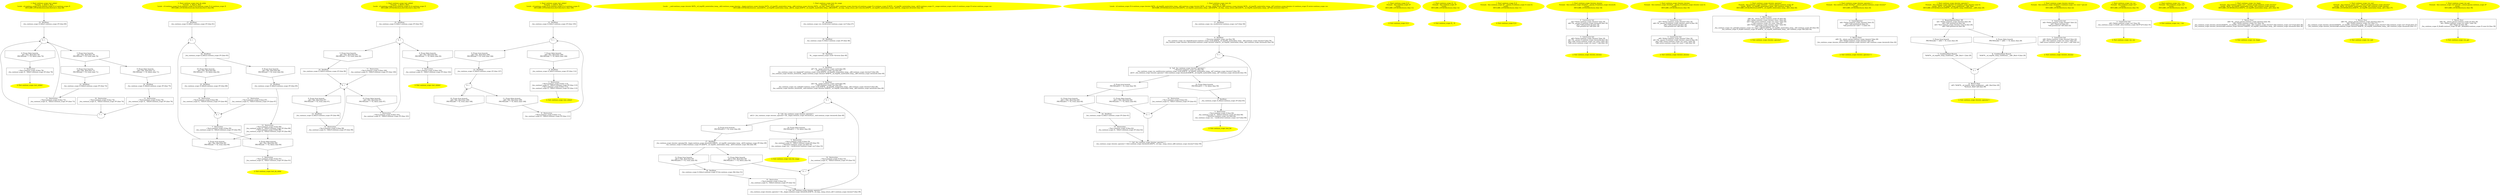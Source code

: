 /* @generated */
digraph iCFG {
"test_while1#continue_scope#_ZN14continue_scope11test_while1Ebb.2647248dd2590100c84021825adda28b_1" [label="1: Start continue_scope::test_while1\nFormals:  a:_Bool b:_Bool\nLocals:  x2:continue_scope::X x4:continue_scope::X x1:continue_scope::X \n   DECLARE_LOCALS(&return,&x2,&x4,&x1); [line 68]\n " color=yellow style=filled]
	

	 "test_while1#continue_scope#_ZN14continue_scope11test_while1Ebb.2647248dd2590100c84021825adda28b_1" -> "test_while1#continue_scope#_ZN14continue_scope11test_while1Ebb.2647248dd2590100c84021825adda28b_15" ;
"test_while1#continue_scope#_ZN14continue_scope11test_while1Ebb.2647248dd2590100c84021825adda28b_2" [label="2: Exit continue_scope::test_while1 \n  " color=yellow style=filled]
	

"test_while1#continue_scope#_ZN14continue_scope11test_while1Ebb.2647248dd2590100c84021825adda28b_3" [label="3:  Destruction \n   _=*&x1:continue_scope::X [line 78]\n  _fun_continue_scope::X_~X(&x1:continue_scope::X*) [line 78]\n " shape="box"]
	

	 "test_while1#continue_scope#_ZN14continue_scope11test_while1Ebb.2647248dd2590100c84021825adda28b_3" -> "test_while1#continue_scope#_ZN14continue_scope11test_while1Ebb.2647248dd2590100c84021825adda28b_2" ;
"test_while1#continue_scope#_ZN14continue_scope11test_while1Ebb.2647248dd2590100c84021825adda28b_4" [label="4: + \n  " ]
	

	 "test_while1#continue_scope#_ZN14continue_scope11test_while1Ebb.2647248dd2590100c84021825adda28b_4" -> "test_while1#continue_scope#_ZN14continue_scope11test_while1Ebb.2647248dd2590100c84021825adda28b_5" ;
	 "test_while1#continue_scope#_ZN14continue_scope11test_while1Ebb.2647248dd2590100c84021825adda28b_4" -> "test_while1#continue_scope#_ZN14continue_scope11test_while1Ebb.2647248dd2590100c84021825adda28b_6" ;
"test_while1#continue_scope#_ZN14continue_scope11test_while1Ebb.2647248dd2590100c84021825adda28b_5" [label="5: Prune (true branch) \n   n$1=*&a:_Bool [line 70]\n  PRUNE((n$1 != 0), true); [line 70]\n " shape="invhouse"]
	

	 "test_while1#continue_scope#_ZN14continue_scope11test_while1Ebb.2647248dd2590100c84021825adda28b_5" -> "test_while1#continue_scope#_ZN14continue_scope11test_while1Ebb.2647248dd2590100c84021825adda28b_8" ;
	 "test_while1#continue_scope#_ZN14continue_scope11test_while1Ebb.2647248dd2590100c84021825adda28b_5" -> "test_while1#continue_scope#_ZN14continue_scope11test_while1Ebb.2647248dd2590100c84021825adda28b_9" ;
"test_while1#continue_scope#_ZN14continue_scope11test_while1Ebb.2647248dd2590100c84021825adda28b_6" [label="6: Prune (false branch) \n   n$1=*&a:_Bool [line 70]\n  PRUNE((n$1 == 0), false); [line 70]\n " shape="invhouse"]
	

	 "test_while1#continue_scope#_ZN14continue_scope11test_while1Ebb.2647248dd2590100c84021825adda28b_6" -> "test_while1#continue_scope#_ZN14continue_scope11test_while1Ebb.2647248dd2590100c84021825adda28b_3" ;
"test_while1#continue_scope#_ZN14continue_scope11test_while1Ebb.2647248dd2590100c84021825adda28b_7" [label="7: + \n  " ]
	

	 "test_while1#continue_scope#_ZN14continue_scope11test_while1Ebb.2647248dd2590100c84021825adda28b_7" -> "test_while1#continue_scope#_ZN14continue_scope11test_while1Ebb.2647248dd2590100c84021825adda28b_4" ;
"test_while1#continue_scope#_ZN14continue_scope11test_while1Ebb.2647248dd2590100c84021825adda28b_8" [label="8: Prune (true branch) \n   n$2=*&b:_Bool [line 71]\n  PRUNE((n$2 != 0), true); [line 71]\n " shape="invhouse"]
	

	 "test_while1#continue_scope#_ZN14continue_scope11test_while1Ebb.2647248dd2590100c84021825adda28b_8" -> "test_while1#continue_scope#_ZN14continue_scope11test_while1Ebb.2647248dd2590100c84021825adda28b_12" ;
"test_while1#continue_scope#_ZN14continue_scope11test_while1Ebb.2647248dd2590100c84021825adda28b_9" [label="9: Prune (false branch) \n   n$2=*&b:_Bool [line 71]\n  PRUNE((n$2 == 0), false); [line 71]\n " shape="invhouse"]
	

	 "test_while1#continue_scope#_ZN14continue_scope11test_while1Ebb.2647248dd2590100c84021825adda28b_9" -> "test_while1#continue_scope#_ZN14continue_scope11test_while1Ebb.2647248dd2590100c84021825adda28b_14" ;
"test_while1#continue_scope#_ZN14continue_scope11test_while1Ebb.2647248dd2590100c84021825adda28b_10" [label="10:  Destruction \n   _=*&x2:continue_scope::X [line 74]\n  _fun_continue_scope::X_~X(&x2:continue_scope::X*) [line 74]\n " shape="box"]
	

	 "test_while1#continue_scope#_ZN14continue_scope11test_while1Ebb.2647248dd2590100c84021825adda28b_10" -> "test_while1#continue_scope#_ZN14continue_scope11test_while1Ebb.2647248dd2590100c84021825adda28b_7" ;
"test_while1#continue_scope#_ZN14continue_scope11test_while1Ebb.2647248dd2590100c84021825adda28b_11" [label="11:  Destruction \n   _=*&x2:continue_scope::X [line 73]\n  _fun_continue_scope::X_~X(&x2:continue_scope::X*) [line 73]\n " shape="box"]
	

	 "test_while1#continue_scope#_ZN14continue_scope11test_while1Ebb.2647248dd2590100c84021825adda28b_11" -> "test_while1#continue_scope#_ZN14continue_scope11test_while1Ebb.2647248dd2590100c84021825adda28b_4" ;
"test_while1#continue_scope#_ZN14continue_scope11test_while1Ebb.2647248dd2590100c84021825adda28b_12" [label="12:  DeclStmt \n   _fun_continue_scope::X_X(&x2:continue_scope::X*) [line 72]\n " shape="box"]
	

	 "test_while1#continue_scope#_ZN14continue_scope11test_while1Ebb.2647248dd2590100c84021825adda28b_12" -> "test_while1#continue_scope#_ZN14continue_scope11test_while1Ebb.2647248dd2590100c84021825adda28b_11" ;
"test_while1#continue_scope#_ZN14continue_scope11test_while1Ebb.2647248dd2590100c84021825adda28b_13" [label="13:  Destruction \n   _=*&x4:continue_scope::X [line 76]\n  _fun_continue_scope::X_~X(&x4:continue_scope::X*) [line 76]\n " shape="box"]
	

	 "test_while1#continue_scope#_ZN14continue_scope11test_while1Ebb.2647248dd2590100c84021825adda28b_13" -> "test_while1#continue_scope#_ZN14continue_scope11test_while1Ebb.2647248dd2590100c84021825adda28b_7" ;
"test_while1#continue_scope#_ZN14continue_scope11test_while1Ebb.2647248dd2590100c84021825adda28b_14" [label="14:  DeclStmt \n   _fun_continue_scope::X_X(&x4:continue_scope::X*) [line 75]\n " shape="box"]
	

	 "test_while1#continue_scope#_ZN14continue_scope11test_while1Ebb.2647248dd2590100c84021825adda28b_14" -> "test_while1#continue_scope#_ZN14continue_scope11test_while1Ebb.2647248dd2590100c84021825adda28b_13" ;
"test_while1#continue_scope#_ZN14continue_scope11test_while1Ebb.2647248dd2590100c84021825adda28b_15" [label="15:  DeclStmt \n   _fun_continue_scope::X_X(&x1:continue_scope::X*) [line 69]\n " shape="box"]
	

	 "test_while1#continue_scope#_ZN14continue_scope11test_while1Ebb.2647248dd2590100c84021825adda28b_15" -> "test_while1#continue_scope#_ZN14continue_scope11test_while1Ebb.2647248dd2590100c84021825adda28b_4" ;
"test_do_while#continue_scope#_ZN14continue_scope13test_do_whileEbb.35f8514137abd3d6c6866635aecc2664_1" [label="1: Start continue_scope::test_do_while\nFormals:  a:_Bool b:_Bool\nLocals:  x3:continue_scope::X x4:continue_scope::X x2:continue_scope::X x1:continue_scope::X \n   DECLARE_LOCALS(&return,&x3,&x4,&x2,&x1); [line 80]\n " color=yellow style=filled]
	

	 "test_do_while#continue_scope#_ZN14continue_scope13test_do_whileEbb.35f8514137abd3d6c6866635aecc2664_1" -> "test_do_while#continue_scope#_ZN14continue_scope13test_do_whileEbb.35f8514137abd3d6c6866635aecc2664_17" ;
"test_do_while#continue_scope#_ZN14continue_scope13test_do_whileEbb.35f8514137abd3d6c6866635aecc2664_2" [label="2: Exit continue_scope::test_do_while \n  " color=yellow style=filled]
	

"test_do_while#continue_scope#_ZN14continue_scope13test_do_whileEbb.35f8514137abd3d6c6866635aecc2664_3" [label="3:  Destruction \n   _=*&x1:continue_scope::X [line 91]\n  _fun_continue_scope::X_~X(&x1:continue_scope::X*) [line 91]\n " shape="box"]
	

	 "test_do_while#continue_scope#_ZN14continue_scope13test_do_whileEbb.35f8514137abd3d6c6866635aecc2664_3" -> "test_do_while#continue_scope#_ZN14continue_scope13test_do_whileEbb.35f8514137abd3d6c6866635aecc2664_2" ;
"test_do_while#continue_scope#_ZN14continue_scope13test_do_whileEbb.35f8514137abd3d6c6866635aecc2664_4" [label="4: + \n  " ]
	

	 "test_do_while#continue_scope#_ZN14continue_scope13test_do_whileEbb.35f8514137abd3d6c6866635aecc2664_4" -> "test_do_while#continue_scope#_ZN14continue_scope13test_do_whileEbb.35f8514137abd3d6c6866635aecc2664_16" ;
"test_do_while#continue_scope#_ZN14continue_scope13test_do_whileEbb.35f8514137abd3d6c6866635aecc2664_5" [label="5: Prune (true branch) \n   n$1=*&a:_Bool [line 90]\n  PRUNE((n$1 != 0), true); [line 90]\n " shape="invhouse"]
	

	 "test_do_while#continue_scope#_ZN14continue_scope13test_do_whileEbb.35f8514137abd3d6c6866635aecc2664_5" -> "test_do_while#continue_scope#_ZN14continue_scope13test_do_whileEbb.35f8514137abd3d6c6866635aecc2664_4" ;
"test_do_while#continue_scope#_ZN14continue_scope13test_do_whileEbb.35f8514137abd3d6c6866635aecc2664_6" [label="6: Prune (false branch) \n   n$1=*&a:_Bool [line 90]\n  PRUNE((n$1 == 0), false); [line 90]\n " shape="invhouse"]
	

	 "test_do_while#continue_scope#_ZN14continue_scope13test_do_whileEbb.35f8514137abd3d6c6866635aecc2664_6" -> "test_do_while#continue_scope#_ZN14continue_scope13test_do_whileEbb.35f8514137abd3d6c6866635aecc2664_3" ;
"test_do_while#continue_scope#_ZN14continue_scope13test_do_whileEbb.35f8514137abd3d6c6866635aecc2664_7" [label="7:  Destruction \n   _=*&x2:continue_scope::X [line 90]\n  _fun_continue_scope::X_~X(&x2:continue_scope::X*) [line 90]\n " shape="box"]
	

	 "test_do_while#continue_scope#_ZN14continue_scope13test_do_whileEbb.35f8514137abd3d6c6866635aecc2664_7" -> "test_do_while#continue_scope#_ZN14continue_scope13test_do_whileEbb.35f8514137abd3d6c6866635aecc2664_5" ;
	 "test_do_while#continue_scope#_ZN14continue_scope13test_do_whileEbb.35f8514137abd3d6c6866635aecc2664_7" -> "test_do_while#continue_scope#_ZN14continue_scope13test_do_whileEbb.35f8514137abd3d6c6866635aecc2664_6" ;
"test_do_while#continue_scope#_ZN14continue_scope13test_do_whileEbb.35f8514137abd3d6c6866635aecc2664_8" [label="8: + \n  " ]
	

	 "test_do_while#continue_scope#_ZN14continue_scope13test_do_whileEbb.35f8514137abd3d6c6866635aecc2664_8" -> "test_do_while#continue_scope#_ZN14continue_scope13test_do_whileEbb.35f8514137abd3d6c6866635aecc2664_7" ;
"test_do_while#continue_scope#_ZN14continue_scope13test_do_whileEbb.35f8514137abd3d6c6866635aecc2664_9" [label="9: Prune (true branch) \n   n$3=*&b:_Bool [line 84]\n  PRUNE((n$3 != 0), true); [line 84]\n " shape="invhouse"]
	

	 "test_do_while#continue_scope#_ZN14continue_scope13test_do_whileEbb.35f8514137abd3d6c6866635aecc2664_9" -> "test_do_while#continue_scope#_ZN14continue_scope13test_do_whileEbb.35f8514137abd3d6c6866635aecc2664_13" ;
"test_do_while#continue_scope#_ZN14continue_scope13test_do_whileEbb.35f8514137abd3d6c6866635aecc2664_10" [label="10: Prune (false branch) \n   n$3=*&b:_Bool [line 84]\n  PRUNE((n$3 == 0), false); [line 84]\n " shape="invhouse"]
	

	 "test_do_while#continue_scope#_ZN14continue_scope13test_do_whileEbb.35f8514137abd3d6c6866635aecc2664_10" -> "test_do_while#continue_scope#_ZN14continue_scope13test_do_whileEbb.35f8514137abd3d6c6866635aecc2664_15" ;
"test_do_while#continue_scope#_ZN14continue_scope13test_do_whileEbb.35f8514137abd3d6c6866635aecc2664_11" [label="11:  Destruction \n   _=*&x3:continue_scope::X [line 87]\n  _fun_continue_scope::X_~X(&x3:continue_scope::X*) [line 87]\n " shape="box"]
	

	 "test_do_while#continue_scope#_ZN14continue_scope13test_do_whileEbb.35f8514137abd3d6c6866635aecc2664_11" -> "test_do_while#continue_scope#_ZN14continue_scope13test_do_whileEbb.35f8514137abd3d6c6866635aecc2664_8" ;
"test_do_while#continue_scope#_ZN14continue_scope13test_do_whileEbb.35f8514137abd3d6c6866635aecc2664_12" [label="12:  Destruction \n   _=*&x3:continue_scope::X [line 86]\n  _fun_continue_scope::X_~X(&x3:continue_scope::X*) [line 86]\n  _=*&x2:continue_scope::X [line 86]\n  _fun_continue_scope::X_~X(&x2:continue_scope::X*) [line 86]\n " shape="box"]
	

	 "test_do_while#continue_scope#_ZN14continue_scope13test_do_whileEbb.35f8514137abd3d6c6866635aecc2664_12" -> "test_do_while#continue_scope#_ZN14continue_scope13test_do_whileEbb.35f8514137abd3d6c6866635aecc2664_5" ;
	 "test_do_while#continue_scope#_ZN14continue_scope13test_do_whileEbb.35f8514137abd3d6c6866635aecc2664_12" -> "test_do_while#continue_scope#_ZN14continue_scope13test_do_whileEbb.35f8514137abd3d6c6866635aecc2664_6" ;
"test_do_while#continue_scope#_ZN14continue_scope13test_do_whileEbb.35f8514137abd3d6c6866635aecc2664_13" [label="13:  DeclStmt \n   _fun_continue_scope::X_X(&x3:continue_scope::X*) [line 85]\n " shape="box"]
	

	 "test_do_while#continue_scope#_ZN14continue_scope13test_do_whileEbb.35f8514137abd3d6c6866635aecc2664_13" -> "test_do_while#continue_scope#_ZN14continue_scope13test_do_whileEbb.35f8514137abd3d6c6866635aecc2664_12" ;
"test_do_while#continue_scope#_ZN14continue_scope13test_do_whileEbb.35f8514137abd3d6c6866635aecc2664_14" [label="14:  Destruction \n   _=*&x4:continue_scope::X [line 89]\n  _fun_continue_scope::X_~X(&x4:continue_scope::X*) [line 89]\n " shape="box"]
	

	 "test_do_while#continue_scope#_ZN14continue_scope13test_do_whileEbb.35f8514137abd3d6c6866635aecc2664_14" -> "test_do_while#continue_scope#_ZN14continue_scope13test_do_whileEbb.35f8514137abd3d6c6866635aecc2664_8" ;
"test_do_while#continue_scope#_ZN14continue_scope13test_do_whileEbb.35f8514137abd3d6c6866635aecc2664_15" [label="15:  DeclStmt \n   _fun_continue_scope::X_X(&x4:continue_scope::X*) [line 88]\n " shape="box"]
	

	 "test_do_while#continue_scope#_ZN14continue_scope13test_do_whileEbb.35f8514137abd3d6c6866635aecc2664_15" -> "test_do_while#continue_scope#_ZN14continue_scope13test_do_whileEbb.35f8514137abd3d6c6866635aecc2664_14" ;
"test_do_while#continue_scope#_ZN14continue_scope13test_do_whileEbb.35f8514137abd3d6c6866635aecc2664_16" [label="16:  DeclStmt \n   _fun_continue_scope::X_X(&x2:continue_scope::X*) [line 83]\n " shape="box"]
	

	 "test_do_while#continue_scope#_ZN14continue_scope13test_do_whileEbb.35f8514137abd3d6c6866635aecc2664_16" -> "test_do_while#continue_scope#_ZN14continue_scope13test_do_whileEbb.35f8514137abd3d6c6866635aecc2664_9" ;
	 "test_do_while#continue_scope#_ZN14continue_scope13test_do_whileEbb.35f8514137abd3d6c6866635aecc2664_16" -> "test_do_while#continue_scope#_ZN14continue_scope13test_do_whileEbb.35f8514137abd3d6c6866635aecc2664_10" ;
"test_do_while#continue_scope#_ZN14continue_scope13test_do_whileEbb.35f8514137abd3d6c6866635aecc2664_17" [label="17:  DeclStmt \n   _fun_continue_scope::X_X(&x1:continue_scope::X*) [line 81]\n " shape="box"]
	

	 "test_do_while#continue_scope#_ZN14continue_scope13test_do_whileEbb.35f8514137abd3d6c6866635aecc2664_17" -> "test_do_while#continue_scope#_ZN14continue_scope13test_do_whileEbb.35f8514137abd3d6c6866635aecc2664_4" ;
"test_while2#continue_scope#_ZN14continue_scope11test_while2Ebb.6e275b014a6a7ad01c7f8528e642344c_1" [label="1: Start continue_scope::test_while2\nFormals:  a:_Bool b:_Bool\nLocals:  x3:continue_scope::X x2:continue_scope::X x1:continue_scope::X \n   DECLARE_LOCALS(&return,&x3,&x2,&x1); [line 93]\n " color=yellow style=filled]
	

	 "test_while2#continue_scope#_ZN14continue_scope11test_while2Ebb.6e275b014a6a7ad01c7f8528e642344c_1" -> "test_while2#continue_scope#_ZN14continue_scope11test_while2Ebb.6e275b014a6a7ad01c7f8528e642344c_15" ;
"test_while2#continue_scope#_ZN14continue_scope11test_while2Ebb.6e275b014a6a7ad01c7f8528e642344c_2" [label="2: Exit continue_scope::test_while2 \n  " color=yellow style=filled]
	

"test_while2#continue_scope#_ZN14continue_scope11test_while2Ebb.6e275b014a6a7ad01c7f8528e642344c_3" [label="3:  Destruction \n   _=*&x1:continue_scope::X [line 102]\n  _fun_continue_scope::X_~X(&x1:continue_scope::X*) [line 102]\n " shape="box"]
	

	 "test_while2#continue_scope#_ZN14continue_scope11test_while2Ebb.6e275b014a6a7ad01c7f8528e642344c_3" -> "test_while2#continue_scope#_ZN14continue_scope11test_while2Ebb.6e275b014a6a7ad01c7f8528e642344c_2" ;
"test_while2#continue_scope#_ZN14continue_scope11test_while2Ebb.6e275b014a6a7ad01c7f8528e642344c_4" [label="4: + \n  " ]
	

	 "test_while2#continue_scope#_ZN14continue_scope11test_while2Ebb.6e275b014a6a7ad01c7f8528e642344c_4" -> "test_while2#continue_scope#_ZN14continue_scope11test_while2Ebb.6e275b014a6a7ad01c7f8528e642344c_5" ;
	 "test_while2#continue_scope#_ZN14continue_scope11test_while2Ebb.6e275b014a6a7ad01c7f8528e642344c_4" -> "test_while2#continue_scope#_ZN14continue_scope11test_while2Ebb.6e275b014a6a7ad01c7f8528e642344c_6" ;
"test_while2#continue_scope#_ZN14continue_scope11test_while2Ebb.6e275b014a6a7ad01c7f8528e642344c_5" [label="5: Prune (true branch) \n   n$1=*&a:_Bool [line 95]\n  PRUNE((n$1 != 0), true); [line 95]\n " shape="invhouse"]
	

	 "test_while2#continue_scope#_ZN14continue_scope11test_while2Ebb.6e275b014a6a7ad01c7f8528e642344c_5" -> "test_while2#continue_scope#_ZN14continue_scope11test_while2Ebb.6e275b014a6a7ad01c7f8528e642344c_14" ;
"test_while2#continue_scope#_ZN14continue_scope11test_while2Ebb.6e275b014a6a7ad01c7f8528e642344c_6" [label="6: Prune (false branch) \n   n$1=*&a:_Bool [line 95]\n  PRUNE((n$1 == 0), false); [line 95]\n " shape="invhouse"]
	

	 "test_while2#continue_scope#_ZN14continue_scope11test_while2Ebb.6e275b014a6a7ad01c7f8528e642344c_6" -> "test_while2#continue_scope#_ZN14continue_scope11test_while2Ebb.6e275b014a6a7ad01c7f8528e642344c_3" ;
"test_while2#continue_scope#_ZN14continue_scope11test_while2Ebb.6e275b014a6a7ad01c7f8528e642344c_7" [label="7:  Destruction \n   _=*&x2:continue_scope::X [line 101]\n  _fun_continue_scope::X_~X(&x2:continue_scope::X*) [line 101]\n " shape="box"]
	

	 "test_while2#continue_scope#_ZN14continue_scope11test_while2Ebb.6e275b014a6a7ad01c7f8528e642344c_7" -> "test_while2#continue_scope#_ZN14continue_scope11test_while2Ebb.6e275b014a6a7ad01c7f8528e642344c_4" ;
"test_while2#continue_scope#_ZN14continue_scope11test_while2Ebb.6e275b014a6a7ad01c7f8528e642344c_8" [label="8: + \n  " ]
	

	 "test_while2#continue_scope#_ZN14continue_scope11test_while2Ebb.6e275b014a6a7ad01c7f8528e642344c_8" -> "test_while2#continue_scope#_ZN14continue_scope11test_while2Ebb.6e275b014a6a7ad01c7f8528e642344c_9" ;
	 "test_while2#continue_scope#_ZN14continue_scope11test_while2Ebb.6e275b014a6a7ad01c7f8528e642344c_8" -> "test_while2#continue_scope#_ZN14continue_scope11test_while2Ebb.6e275b014a6a7ad01c7f8528e642344c_10" ;
"test_while2#continue_scope#_ZN14continue_scope11test_while2Ebb.6e275b014a6a7ad01c7f8528e642344c_9" [label="9: Prune (true branch) \n   n$3=*&b:_Bool [line 97]\n  PRUNE((n$3 != 0), true); [line 97]\n " shape="invhouse"]
	

	 "test_while2#continue_scope#_ZN14continue_scope11test_while2Ebb.6e275b014a6a7ad01c7f8528e642344c_9" -> "test_while2#continue_scope#_ZN14continue_scope11test_while2Ebb.6e275b014a6a7ad01c7f8528e642344c_13" ;
"test_while2#continue_scope#_ZN14continue_scope11test_while2Ebb.6e275b014a6a7ad01c7f8528e642344c_10" [label="10: Prune (false branch) \n   n$3=*&b:_Bool [line 97]\n  PRUNE((n$3 == 0), false); [line 97]\n " shape="invhouse"]
	

	 "test_while2#continue_scope#_ZN14continue_scope11test_while2Ebb.6e275b014a6a7ad01c7f8528e642344c_10" -> "test_while2#continue_scope#_ZN14continue_scope11test_while2Ebb.6e275b014a6a7ad01c7f8528e642344c_7" ;
"test_while2#continue_scope#_ZN14continue_scope11test_while2Ebb.6e275b014a6a7ad01c7f8528e642344c_11" [label="11:  Destruction \n   _=*&x3:continue_scope::X [line 100]\n  _fun_continue_scope::X_~X(&x3:continue_scope::X*) [line 100]\n " shape="box"]
	

	 "test_while2#continue_scope#_ZN14continue_scope11test_while2Ebb.6e275b014a6a7ad01c7f8528e642344c_11" -> "test_while2#continue_scope#_ZN14continue_scope11test_while2Ebb.6e275b014a6a7ad01c7f8528e642344c_8" ;
"test_while2#continue_scope#_ZN14continue_scope11test_while2Ebb.6e275b014a6a7ad01c7f8528e642344c_12" [label="12:  Destruction \n   _=*&x3:continue_scope::X [line 99]\n  _fun_continue_scope::X_~X(&x3:continue_scope::X*) [line 99]\n " shape="box"]
	

	 "test_while2#continue_scope#_ZN14continue_scope11test_while2Ebb.6e275b014a6a7ad01c7f8528e642344c_12" -> "test_while2#continue_scope#_ZN14continue_scope11test_while2Ebb.6e275b014a6a7ad01c7f8528e642344c_8" ;
"test_while2#continue_scope#_ZN14continue_scope11test_while2Ebb.6e275b014a6a7ad01c7f8528e642344c_13" [label="13:  DeclStmt \n   _fun_continue_scope::X_X(&x3:continue_scope::X*) [line 98]\n " shape="box"]
	

	 "test_while2#continue_scope#_ZN14continue_scope11test_while2Ebb.6e275b014a6a7ad01c7f8528e642344c_13" -> "test_while2#continue_scope#_ZN14continue_scope11test_while2Ebb.6e275b014a6a7ad01c7f8528e642344c_12" ;
"test_while2#continue_scope#_ZN14continue_scope11test_while2Ebb.6e275b014a6a7ad01c7f8528e642344c_14" [label="14:  DeclStmt \n   _fun_continue_scope::X_X(&x2:continue_scope::X*) [line 96]\n " shape="box"]
	

	 "test_while2#continue_scope#_ZN14continue_scope11test_while2Ebb.6e275b014a6a7ad01c7f8528e642344c_14" -> "test_while2#continue_scope#_ZN14continue_scope11test_while2Ebb.6e275b014a6a7ad01c7f8528e642344c_8" ;
"test_while2#continue_scope#_ZN14continue_scope11test_while2Ebb.6e275b014a6a7ad01c7f8528e642344c_15" [label="15:  DeclStmt \n   _fun_continue_scope::X_X(&x1:continue_scope::X*) [line 94]\n " shape="box"]
	

	 "test_while2#continue_scope#_ZN14continue_scope11test_while2Ebb.6e275b014a6a7ad01c7f8528e642344c_15" -> "test_while2#continue_scope#_ZN14continue_scope11test_while2Ebb.6e275b014a6a7ad01c7f8528e642344c_4" ;
"test_while3#continue_scope#_ZN14continue_scope11test_while3Ebb.8fe4f14b4af2e5252251447ae4a01693_1" [label="1: Start continue_scope::test_while3\nFormals:  a:_Bool b:_Bool\nLocals:  x3:continue_scope::X x2:continue_scope::X x1:continue_scope::X \n   DECLARE_LOCALS(&return,&x3,&x2,&x1); [line 104]\n " color=yellow style=filled]
	

	 "test_while3#continue_scope#_ZN14continue_scope11test_while3Ebb.8fe4f14b4af2e5252251447ae4a01693_1" -> "test_while3#continue_scope#_ZN14continue_scope11test_while3Ebb.8fe4f14b4af2e5252251447ae4a01693_13" ;
"test_while3#continue_scope#_ZN14continue_scope11test_while3Ebb.8fe4f14b4af2e5252251447ae4a01693_2" [label="2: Exit continue_scope::test_while3 \n  " color=yellow style=filled]
	

"test_while3#continue_scope#_ZN14continue_scope11test_while3Ebb.8fe4f14b4af2e5252251447ae4a01693_3" [label="3:  Destruction \n   _=*&x3:continue_scope::X [line 113]\n  _fun_continue_scope::X_~X(&x3:continue_scope::X*) [line 113]\n  _=*&x1:continue_scope::X [line 113]\n  _fun_continue_scope::X_~X(&x1:continue_scope::X*) [line 113]\n " shape="box"]
	

	 "test_while3#continue_scope#_ZN14continue_scope11test_while3Ebb.8fe4f14b4af2e5252251447ae4a01693_3" -> "test_while3#continue_scope#_ZN14continue_scope11test_while3Ebb.8fe4f14b4af2e5252251447ae4a01693_2" ;
"test_while3#continue_scope#_ZN14continue_scope11test_while3Ebb.8fe4f14b4af2e5252251447ae4a01693_4" [label="4:  DeclStmt \n   _fun_continue_scope::X_X(&x3:continue_scope::X*) [line 112]\n " shape="box"]
	

	 "test_while3#continue_scope#_ZN14continue_scope11test_while3Ebb.8fe4f14b4af2e5252251447ae4a01693_4" -> "test_while3#continue_scope#_ZN14continue_scope11test_while3Ebb.8fe4f14b4af2e5252251447ae4a01693_3" ;
"test_while3#continue_scope#_ZN14continue_scope11test_while3Ebb.8fe4f14b4af2e5252251447ae4a01693_5" [label="5: + \n  " ]
	

	 "test_while3#continue_scope#_ZN14continue_scope11test_while3Ebb.8fe4f14b4af2e5252251447ae4a01693_5" -> "test_while3#continue_scope#_ZN14continue_scope11test_while3Ebb.8fe4f14b4af2e5252251447ae4a01693_6" ;
	 "test_while3#continue_scope#_ZN14continue_scope11test_while3Ebb.8fe4f14b4af2e5252251447ae4a01693_5" -> "test_while3#continue_scope#_ZN14continue_scope11test_while3Ebb.8fe4f14b4af2e5252251447ae4a01693_7" ;
"test_while3#continue_scope#_ZN14continue_scope11test_while3Ebb.8fe4f14b4af2e5252251447ae4a01693_6" [label="6: Prune (true branch) \n   n$2=*&a:_Bool [line 106]\n  PRUNE((n$2 != 0), true); [line 106]\n " shape="invhouse"]
	

	 "test_while3#continue_scope#_ZN14continue_scope11test_while3Ebb.8fe4f14b4af2e5252251447ae4a01693_6" -> "test_while3#continue_scope#_ZN14continue_scope11test_while3Ebb.8fe4f14b4af2e5252251447ae4a01693_12" ;
"test_while3#continue_scope#_ZN14continue_scope11test_while3Ebb.8fe4f14b4af2e5252251447ae4a01693_7" [label="7: Prune (false branch) \n   n$2=*&a:_Bool [line 106]\n  PRUNE((n$2 == 0), false); [line 106]\n " shape="invhouse"]
	

	 "test_while3#continue_scope#_ZN14continue_scope11test_while3Ebb.8fe4f14b4af2e5252251447ae4a01693_7" -> "test_while3#continue_scope#_ZN14continue_scope11test_while3Ebb.8fe4f14b4af2e5252251447ae4a01693_4" ;
"test_while3#continue_scope#_ZN14continue_scope11test_while3Ebb.8fe4f14b4af2e5252251447ae4a01693_8" [label="8:  Destruction \n   _=*&x2:continue_scope::X [line 111]\n  _fun_continue_scope::X_~X(&x2:continue_scope::X*) [line 111]\n " shape="box"]
	

	 "test_while3#continue_scope#_ZN14continue_scope11test_while3Ebb.8fe4f14b4af2e5252251447ae4a01693_8" -> "test_while3#continue_scope#_ZN14continue_scope11test_while3Ebb.8fe4f14b4af2e5252251447ae4a01693_5" ;
"test_while3#continue_scope#_ZN14continue_scope11test_while3Ebb.8fe4f14b4af2e5252251447ae4a01693_9" [label="9: + \n  " ]
	

	 "test_while3#continue_scope#_ZN14continue_scope11test_while3Ebb.8fe4f14b4af2e5252251447ae4a01693_9" -> "test_while3#continue_scope#_ZN14continue_scope11test_while3Ebb.8fe4f14b4af2e5252251447ae4a01693_10" ;
	 "test_while3#continue_scope#_ZN14continue_scope11test_while3Ebb.8fe4f14b4af2e5252251447ae4a01693_9" -> "test_while3#continue_scope#_ZN14continue_scope11test_while3Ebb.8fe4f14b4af2e5252251447ae4a01693_11" ;
"test_while3#continue_scope#_ZN14continue_scope11test_while3Ebb.8fe4f14b4af2e5252251447ae4a01693_10" [label="10: Prune (true branch) \n   n$4=*&b:_Bool [line 108]\n  PRUNE((n$4 != 0), true); [line 108]\n " shape="invhouse"]
	

	 "test_while3#continue_scope#_ZN14continue_scope11test_while3Ebb.8fe4f14b4af2e5252251447ae4a01693_10" -> "test_while3#continue_scope#_ZN14continue_scope11test_while3Ebb.8fe4f14b4af2e5252251447ae4a01693_9" ;
"test_while3#continue_scope#_ZN14continue_scope11test_while3Ebb.8fe4f14b4af2e5252251447ae4a01693_11" [label="11: Prune (false branch) \n   n$4=*&b:_Bool [line 108]\n  PRUNE((n$4 == 0), false); [line 108]\n " shape="invhouse"]
	

	 "test_while3#continue_scope#_ZN14continue_scope11test_while3Ebb.8fe4f14b4af2e5252251447ae4a01693_11" -> "test_while3#continue_scope#_ZN14continue_scope11test_while3Ebb.8fe4f14b4af2e5252251447ae4a01693_8" ;
"test_while3#continue_scope#_ZN14continue_scope11test_while3Ebb.8fe4f14b4af2e5252251447ae4a01693_12" [label="12:  DeclStmt \n   _fun_continue_scope::X_X(&x2:continue_scope::X*) [line 107]\n " shape="box"]
	

	 "test_while3#continue_scope#_ZN14continue_scope11test_while3Ebb.8fe4f14b4af2e5252251447ae4a01693_12" -> "test_while3#continue_scope#_ZN14continue_scope11test_while3Ebb.8fe4f14b4af2e5252251447ae4a01693_9" ;
"test_while3#continue_scope#_ZN14continue_scope11test_while3Ebb.8fe4f14b4af2e5252251447ae4a01693_13" [label="13:  DeclStmt \n   _fun_continue_scope::X_X(&x1:continue_scope::X*) [line 105]\n " shape="box"]
	

	 "test_while3#continue_scope#_ZN14continue_scope11test_while3Ebb.8fe4f14b4af2e5252251447ae4a01693_13" -> "test_while3#continue_scope#_ZN14continue_scope11test_while3Ebb.8fe4f14b4af2e5252251447ae4a01693_5" ;
"test_for_range#continue_scope#_ZN14continue_scope14test_for_rangeEb.e3d99059447506eff642a176aeb89ab7_1" [label="1: Start continue_scope::test_for_range\nFormals:  b:_Bool\nLocals:  __end:continue_scope::iterator 0$?%__sil_tmpSIL_materialize_temp__n$2:continue_scope::iterator __begin:continue_scope::iterator 0$?%__sil_tmpSIL_materialize_temp__n$6:continue_scope::iterator 0$?%__sil_tmp__temp_return_n$11:continue_scope::iterator x2:continue_scope::X x:continue_scope::X 0$?%__sil_tmpSIL_materialize_temp__n$16:continue_scope::X __range:continue_scope::vec& x1:continue_scope::X vector:continue_scope::vec \n   DECLARE_LOCALS(&return,&__end,&0$?%__sil_tmpSIL_materialize_temp__n$2,&__begin,&0$?%__sil_tmpSIL_materialize_temp__n$6,&0$?%__sil_tmp__temp_return_n$11,&x2,&x,&0$?%__sil_tmpSIL_materialize_temp__n$16,&__range,&x1,&vector); [line 46]\n " color=yellow style=filled]
	

	 "test_for_range#continue_scope#_ZN14continue_scope14test_for_rangeEb.e3d99059447506eff642a176aeb89ab7_1" -> "test_for_range#continue_scope#_ZN14continue_scope14test_for_rangeEb.e3d99059447506eff642a176aeb89ab7_20" ;
"test_for_range#continue_scope#_ZN14continue_scope14test_for_rangeEb.e3d99059447506eff642a176aeb89ab7_2" [label="2: Exit continue_scope::test_for_range \n  " color=yellow style=filled]
	

"test_for_range#continue_scope#_ZN14continue_scope14test_for_rangeEb.e3d99059447506eff642a176aeb89ab7_3" [label="3:  Destruction \n   _=*&x1:continue_scope::X [line 55]\n  _fun_continue_scope::X_~X(&x1:continue_scope::X*) [line 55]\n  _=*&vector:continue_scope::vec [line 55]\n  _fun_continue_scope::vec_~vec(&vector:continue_scope::vec*) [line 55]\n " shape="box"]
	

	 "test_for_range#continue_scope#_ZN14continue_scope14test_for_rangeEb.e3d99059447506eff642a176aeb89ab7_3" -> "test_for_range#continue_scope#_ZN14continue_scope14test_for_rangeEb.e3d99059447506eff642a176aeb89ab7_2" ;
"test_for_range#continue_scope#_ZN14continue_scope14test_for_rangeEb.e3d99059447506eff642a176aeb89ab7_4" [label="4: + \n  " ]
	

	 "test_for_range#continue_scope#_ZN14continue_scope14test_for_rangeEb.e3d99059447506eff642a176aeb89ab7_4" -> "test_for_range#continue_scope#_ZN14continue_scope14test_for_rangeEb.e3d99059447506eff642a176aeb89ab7_8" ;
"test_for_range#continue_scope#_ZN14continue_scope14test_for_rangeEb.e3d99059447506eff642a176aeb89ab7_5" [label="5:  DeclStmt \n   n$3=*&__range:continue_scope::vec& [line 49]\n  _=*n$3:continue_scope::vec [line 49]\n  _fun_continue_scope::vec_end(n$3:continue_scope::vec&,&0$?%__sil_tmpSIL_materialize_temp__n$2:continue_scope::iterator*) [line 49]\n  _fun_continue_scope::iterator_iterator(&__end:continue_scope::iterator*,&0$?%__sil_tmpSIL_materialize_temp__n$2:continue_scope::iterator&) [line 49]\n " shape="box"]
	

	 "test_for_range#continue_scope#_ZN14continue_scope14test_for_rangeEb.e3d99059447506eff642a176aeb89ab7_5" -> "test_for_range#continue_scope#_ZN14continue_scope14test_for_rangeEb.e3d99059447506eff642a176aeb89ab7_4" ;
"test_for_range#continue_scope#_ZN14continue_scope14test_for_rangeEb.e3d99059447506eff642a176aeb89ab7_6" [label="6:  DeclStmt \n   n$7=*&__range:continue_scope::vec& [line 49]\n  _=*n$7:continue_scope::vec [line 49]\n  _fun_continue_scope::vec_begin(n$7:continue_scope::vec&,&0$?%__sil_tmpSIL_materialize_temp__n$6:continue_scope::iterator*) [line 49]\n  _fun_continue_scope::iterator_iterator(&__begin:continue_scope::iterator*,&0$?%__sil_tmpSIL_materialize_temp__n$6:continue_scope::iterator&) [line 49]\n " shape="box"]
	

	 "test_for_range#continue_scope#_ZN14continue_scope14test_for_rangeEb.e3d99059447506eff642a176aeb89ab7_6" -> "test_for_range#continue_scope#_ZN14continue_scope14test_for_rangeEb.e3d99059447506eff642a176aeb89ab7_5" ;
"test_for_range#continue_scope#_ZN14continue_scope14test_for_rangeEb.e3d99059447506eff642a176aeb89ab7_7" [label="7:  Call _fun_continue_scope::iterator_operator++ \n   _fun_continue_scope::iterator_operator++(&__begin:continue_scope::iterator&,&0$?%__sil_tmp__temp_return_n$11:continue_scope::iterator*) [line 49]\n " shape="box"]
	

	 "test_for_range#continue_scope#_ZN14continue_scope14test_for_rangeEb.e3d99059447506eff642a176aeb89ab7_7" -> "test_for_range#continue_scope#_ZN14continue_scope14test_for_rangeEb.e3d99059447506eff642a176aeb89ab7_4" ;
"test_for_range#continue_scope#_ZN14continue_scope14test_for_rangeEb.e3d99059447506eff642a176aeb89ab7_8" [label="8:  Call _fun_continue_scope::iterator_operator!= \n   n$12=_fun_continue_scope::iterator_operator!=(&__begin:continue_scope::iterator&,&__end:continue_scope::iterator&) [line 49]\n " shape="box"]
	

	 "test_for_range#continue_scope#_ZN14continue_scope14test_for_rangeEb.e3d99059447506eff642a176aeb89ab7_8" -> "test_for_range#continue_scope#_ZN14continue_scope14test_for_rangeEb.e3d99059447506eff642a176aeb89ab7_9" ;
	 "test_for_range#continue_scope#_ZN14continue_scope14test_for_rangeEb.e3d99059447506eff642a176aeb89ab7_8" -> "test_for_range#continue_scope#_ZN14continue_scope14test_for_rangeEb.e3d99059447506eff642a176aeb89ab7_10" ;
"test_for_range#continue_scope#_ZN14continue_scope14test_for_rangeEb.e3d99059447506eff642a176aeb89ab7_9" [label="9: Prune (true branch) \n   PRUNE((n$12 != 0), true); [line 49]\n " shape="invhouse"]
	

	 "test_for_range#continue_scope#_ZN14continue_scope14test_for_rangeEb.e3d99059447506eff642a176aeb89ab7_9" -> "test_for_range#continue_scope#_ZN14continue_scope14test_for_rangeEb.e3d99059447506eff642a176aeb89ab7_17" ;
"test_for_range#continue_scope#_ZN14continue_scope14test_for_rangeEb.e3d99059447506eff642a176aeb89ab7_10" [label="10: Prune (false branch) \n   PRUNE((n$12 == 0), false); [line 49]\n " shape="invhouse"]
	

	 "test_for_range#continue_scope#_ZN14continue_scope14test_for_rangeEb.e3d99059447506eff642a176aeb89ab7_10" -> "test_for_range#continue_scope#_ZN14continue_scope14test_for_rangeEb.e3d99059447506eff642a176aeb89ab7_3" ;
"test_for_range#continue_scope#_ZN14continue_scope14test_for_rangeEb.e3d99059447506eff642a176aeb89ab7_11" [label="11: + \n  " ]
	

	 "test_for_range#continue_scope#_ZN14continue_scope14test_for_rangeEb.e3d99059447506eff642a176aeb89ab7_11" -> "test_for_range#continue_scope#_ZN14continue_scope14test_for_rangeEb.e3d99059447506eff642a176aeb89ab7_7" ;
"test_for_range#continue_scope#_ZN14continue_scope14test_for_rangeEb.e3d99059447506eff642a176aeb89ab7_12" [label="12: Prune (true branch) \n   n$13=*&b:_Bool [line 50]\n  PRUNE((n$13 != 0), true); [line 50]\n " shape="invhouse"]
	

	 "test_for_range#continue_scope#_ZN14continue_scope14test_for_rangeEb.e3d99059447506eff642a176aeb89ab7_12" -> "test_for_range#continue_scope#_ZN14continue_scope14test_for_rangeEb.e3d99059447506eff642a176aeb89ab7_16" ;
"test_for_range#continue_scope#_ZN14continue_scope14test_for_rangeEb.e3d99059447506eff642a176aeb89ab7_13" [label="13: Prune (false branch) \n   n$13=*&b:_Bool [line 50]\n  PRUNE((n$13 == 0), false); [line 50]\n " shape="invhouse"]
	

	 "test_for_range#continue_scope#_ZN14continue_scope14test_for_rangeEb.e3d99059447506eff642a176aeb89ab7_13" -> "test_for_range#continue_scope#_ZN14continue_scope14test_for_rangeEb.e3d99059447506eff642a176aeb89ab7_11" ;
"test_for_range#continue_scope#_ZN14continue_scope14test_for_rangeEb.e3d99059447506eff642a176aeb89ab7_14" [label="14:  Destruction \n   _=*&x2:continue_scope::X [line 53]\n  _fun_continue_scope::X_~X(&x2:continue_scope::X*) [line 53]\n " shape="box"]
	

	 "test_for_range#continue_scope#_ZN14continue_scope14test_for_rangeEb.e3d99059447506eff642a176aeb89ab7_14" -> "test_for_range#continue_scope#_ZN14continue_scope14test_for_rangeEb.e3d99059447506eff642a176aeb89ab7_11" ;
"test_for_range#continue_scope#_ZN14continue_scope14test_for_rangeEb.e3d99059447506eff642a176aeb89ab7_15" [label="15:  Destruction \n   _=*&x2:continue_scope::X [line 52]\n  _fun_continue_scope::X_~X(&x2:continue_scope::X*) [line 52]\n " shape="box"]
	

	 "test_for_range#continue_scope#_ZN14continue_scope14test_for_rangeEb.e3d99059447506eff642a176aeb89ab7_15" -> "test_for_range#continue_scope#_ZN14continue_scope14test_for_rangeEb.e3d99059447506eff642a176aeb89ab7_7" ;
"test_for_range#continue_scope#_ZN14continue_scope14test_for_rangeEb.e3d99059447506eff642a176aeb89ab7_16" [label="16:  DeclStmt \n   _fun_continue_scope::X_X(&x2:continue_scope::X*,&x:continue_scope::X&) [line 51]\n " shape="box"]
	

	 "test_for_range#continue_scope#_ZN14continue_scope14test_for_rangeEb.e3d99059447506eff642a176aeb89ab7_16" -> "test_for_range#continue_scope#_ZN14continue_scope14test_for_rangeEb.e3d99059447506eff642a176aeb89ab7_15" ;
"test_for_range#continue_scope#_ZN14continue_scope14test_for_rangeEb.e3d99059447506eff642a176aeb89ab7_17" [label="17:  DeclStmt \n   _fun_continue_scope::iterator_operator*(&__begin:continue_scope::iterator&,&0$?%__sil_tmpSIL_materialize_temp__n$16:continue_scope::X*) [line 49]\n  _fun_continue_scope::X_X(&x:continue_scope::X*,&0$?%__sil_tmpSIL_materialize_temp__n$16:continue_scope::X&) [line 49]\n " shape="box"]
	

	 "test_for_range#continue_scope#_ZN14continue_scope14test_for_rangeEb.e3d99059447506eff642a176aeb89ab7_17" -> "test_for_range#continue_scope#_ZN14continue_scope14test_for_rangeEb.e3d99059447506eff642a176aeb89ab7_12" ;
	 "test_for_range#continue_scope#_ZN14continue_scope14test_for_rangeEb.e3d99059447506eff642a176aeb89ab7_17" -> "test_for_range#continue_scope#_ZN14continue_scope14test_for_rangeEb.e3d99059447506eff642a176aeb89ab7_13" ;
"test_for_range#continue_scope#_ZN14continue_scope14test_for_rangeEb.e3d99059447506eff642a176aeb89ab7_18" [label="18:  DeclStmt \n   *&__range:continue_scope::vec&=&vector [line 49]\n " shape="box"]
	

	 "test_for_range#continue_scope#_ZN14continue_scope14test_for_rangeEb.e3d99059447506eff642a176aeb89ab7_18" -> "test_for_range#continue_scope#_ZN14continue_scope14test_for_rangeEb.e3d99059447506eff642a176aeb89ab7_6" ;
"test_for_range#continue_scope#_ZN14continue_scope14test_for_rangeEb.e3d99059447506eff642a176aeb89ab7_19" [label="19:  DeclStmt \n   _fun_continue_scope::X_X(&x1:continue_scope::X*) [line 48]\n " shape="box"]
	

	 "test_for_range#continue_scope#_ZN14continue_scope14test_for_rangeEb.e3d99059447506eff642a176aeb89ab7_19" -> "test_for_range#continue_scope#_ZN14continue_scope14test_for_rangeEb.e3d99059447506eff642a176aeb89ab7_18" ;
"test_for_range#continue_scope#_ZN14continue_scope14test_for_rangeEb.e3d99059447506eff642a176aeb89ab7_20" [label="20:  DeclStmt \n   _fun_continue_scope::vec_vec(&vector:continue_scope::vec*) [line 47]\n " shape="box"]
	

	 "test_for_range#continue_scope#_ZN14continue_scope14test_for_rangeEb.e3d99059447506eff642a176aeb89ab7_20" -> "test_for_range#continue_scope#_ZN14continue_scope14test_for_rangeEb.e3d99059447506eff642a176aeb89ab7_19" ;
"test_for#continue_scope#_ZN14continue_scope8test_forEb.1f488ff50039e18100dde661db9984b5_1" [label="1: Start continue_scope::test_for\nFormals:  b:_Bool\nLocals:  x2:continue_scope::X it:continue_scope::iterator 0$?%__sil_tmpSIL_materialize_temp__n$2:continue_scope::iterator 0$?%__sil_tmp__temp_return_n$6:continue_scope::iterator 0$?%__sil_tmpSIL_materialize_temp__n$7:continue_scope::iterator x1:continue_scope::X vector:continue_scope::vec \n   DECLARE_LOCALS(&return,&x2,&it,&0$?%__sil_tmpSIL_materialize_temp__n$2,&0$?%__sil_tmp__temp_return_n$6,&0$?%__sil_tmpSIL_materialize_temp__n$7,&x1,&vector); [line 57]\n " color=yellow style=filled]
	

	 "test_for#continue_scope#_ZN14continue_scope8test_forEb.1f488ff50039e18100dde661db9984b5_1" -> "test_for#continue_scope#_ZN14continue_scope8test_forEb.1f488ff50039e18100dde661db9984b5_17" ;
"test_for#continue_scope#_ZN14continue_scope8test_forEb.1f488ff50039e18100dde661db9984b5_2" [label="2: Exit continue_scope::test_for \n  " color=yellow style=filled]
	

"test_for#continue_scope#_ZN14continue_scope8test_forEb.1f488ff50039e18100dde661db9984b5_3" [label="3:  Destruction \n   _=*&x2:continue_scope::X [line 66]\n  _fun_continue_scope::X_~X(&x2:continue_scope::X*) [line 66]\n  _=*&vector:continue_scope::vec [line 66]\n  _fun_continue_scope::vec_~vec(&vector:continue_scope::vec*) [line 66]\n " shape="box"]
	

	 "test_for#continue_scope#_ZN14continue_scope8test_forEb.1f488ff50039e18100dde661db9984b5_3" -> "test_for#continue_scope#_ZN14continue_scope8test_forEb.1f488ff50039e18100dde661db9984b5_2" ;
"test_for#continue_scope#_ZN14continue_scope8test_forEb.1f488ff50039e18100dde661db9984b5_4" [label="4:  DeclStmt \n   _fun_continue_scope::X_X(&x2:continue_scope::X*) [line 65]\n " shape="box"]
	

	 "test_for#continue_scope#_ZN14continue_scope8test_forEb.1f488ff50039e18100dde661db9984b5_4" -> "test_for#continue_scope#_ZN14continue_scope8test_forEb.1f488ff50039e18100dde661db9984b5_3" ;
"test_for#continue_scope#_ZN14continue_scope8test_forEb.1f488ff50039e18100dde661db9984b5_5" [label="5: + \n  " ]
	

	 "test_for#continue_scope#_ZN14continue_scope8test_forEb.1f488ff50039e18100dde661db9984b5_5" -> "test_for#continue_scope#_ZN14continue_scope8test_forEb.1f488ff50039e18100dde661db9984b5_8" ;
"test_for#continue_scope#_ZN14continue_scope8test_forEb.1f488ff50039e18100dde661db9984b5_6" [label="6:  DeclStmt \n   _=*&vector:continue_scope::vec [line 59]\n  _fun_continue_scope::vec_begin(&vector:continue_scope::vec&,&0$?%__sil_tmpSIL_materialize_temp__n$2:continue_scope::iterator*) [line 59]\n  _fun_continue_scope::iterator_iterator(&it:continue_scope::iterator*,&0$?%__sil_tmpSIL_materialize_temp__n$2:continue_scope::iterator&) [line 59]\n " shape="box"]
	

	 "test_for#continue_scope#_ZN14continue_scope8test_forEb.1f488ff50039e18100dde661db9984b5_6" -> "test_for#continue_scope#_ZN14continue_scope8test_forEb.1f488ff50039e18100dde661db9984b5_5" ;
"test_for#continue_scope#_ZN14continue_scope8test_forEb.1f488ff50039e18100dde661db9984b5_7" [label="7:  Call _fun_continue_scope::iterator_operator++ \n   _fun_continue_scope::iterator_operator++(&it:continue_scope::iterator&,&0$?%__sil_tmp__temp_return_n$6:continue_scope::iterator*) [line 59]\n " shape="box"]
	

	 "test_for#continue_scope#_ZN14continue_scope8test_forEb.1f488ff50039e18100dde661db9984b5_7" -> "test_for#continue_scope#_ZN14continue_scope8test_forEb.1f488ff50039e18100dde661db9984b5_5" ;
"test_for#continue_scope#_ZN14continue_scope8test_forEb.1f488ff50039e18100dde661db9984b5_8" [label="8:  Call _fun_continue_scope::iterator_operator!= \n   _=*&vector:continue_scope::vec [line 59]\n  _fun_continue_scope::vec_end(&vector:continue_scope::vec&,&0$?%__sil_tmpSIL_materialize_temp__n$7:continue_scope::iterator*) [line 59]\n  n$10=_fun_continue_scope::iterator_operator!=(&it:continue_scope::iterator&,&0$?%__sil_tmpSIL_materialize_temp__n$7:continue_scope::iterator&) [line 59]\n " shape="box"]
	

	 "test_for#continue_scope#_ZN14continue_scope8test_forEb.1f488ff50039e18100dde661db9984b5_8" -> "test_for#continue_scope#_ZN14continue_scope8test_forEb.1f488ff50039e18100dde661db9984b5_9" ;
	 "test_for#continue_scope#_ZN14continue_scope8test_forEb.1f488ff50039e18100dde661db9984b5_8" -> "test_for#continue_scope#_ZN14continue_scope8test_forEb.1f488ff50039e18100dde661db9984b5_10" ;
"test_for#continue_scope#_ZN14continue_scope8test_forEb.1f488ff50039e18100dde661db9984b5_9" [label="9: Prune (true branch) \n   PRUNE((n$10 != 0), true); [line 59]\n " shape="invhouse"]
	

	 "test_for#continue_scope#_ZN14continue_scope8test_forEb.1f488ff50039e18100dde661db9984b5_9" -> "test_for#continue_scope#_ZN14continue_scope8test_forEb.1f488ff50039e18100dde661db9984b5_12" ;
	 "test_for#continue_scope#_ZN14continue_scope8test_forEb.1f488ff50039e18100dde661db9984b5_9" -> "test_for#continue_scope#_ZN14continue_scope8test_forEb.1f488ff50039e18100dde661db9984b5_13" ;
"test_for#continue_scope#_ZN14continue_scope8test_forEb.1f488ff50039e18100dde661db9984b5_10" [label="10: Prune (false branch) \n   PRUNE((n$10 == 0), false); [line 59]\n " shape="invhouse"]
	

	 "test_for#continue_scope#_ZN14continue_scope8test_forEb.1f488ff50039e18100dde661db9984b5_10" -> "test_for#continue_scope#_ZN14continue_scope8test_forEb.1f488ff50039e18100dde661db9984b5_4" ;
"test_for#continue_scope#_ZN14continue_scope8test_forEb.1f488ff50039e18100dde661db9984b5_11" [label="11: + \n  " ]
	

	 "test_for#continue_scope#_ZN14continue_scope8test_forEb.1f488ff50039e18100dde661db9984b5_11" -> "test_for#continue_scope#_ZN14continue_scope8test_forEb.1f488ff50039e18100dde661db9984b5_7" ;
"test_for#continue_scope#_ZN14continue_scope8test_forEb.1f488ff50039e18100dde661db9984b5_12" [label="12: Prune (true branch) \n   n$11=*&b:_Bool [line 60]\n  PRUNE((n$11 != 0), true); [line 60]\n " shape="invhouse"]
	

	 "test_for#continue_scope#_ZN14continue_scope8test_forEb.1f488ff50039e18100dde661db9984b5_12" -> "test_for#continue_scope#_ZN14continue_scope8test_forEb.1f488ff50039e18100dde661db9984b5_16" ;
"test_for#continue_scope#_ZN14continue_scope8test_forEb.1f488ff50039e18100dde661db9984b5_13" [label="13: Prune (false branch) \n   n$11=*&b:_Bool [line 60]\n  PRUNE((n$11 == 0), false); [line 60]\n " shape="invhouse"]
	

	 "test_for#continue_scope#_ZN14continue_scope8test_forEb.1f488ff50039e18100dde661db9984b5_13" -> "test_for#continue_scope#_ZN14continue_scope8test_forEb.1f488ff50039e18100dde661db9984b5_11" ;
"test_for#continue_scope#_ZN14continue_scope8test_forEb.1f488ff50039e18100dde661db9984b5_14" [label="14:  Destruction \n   _=*&x1:continue_scope::X [line 63]\n  _fun_continue_scope::X_~X(&x1:continue_scope::X*) [line 63]\n " shape="box"]
	

	 "test_for#continue_scope#_ZN14continue_scope8test_forEb.1f488ff50039e18100dde661db9984b5_14" -> "test_for#continue_scope#_ZN14continue_scope8test_forEb.1f488ff50039e18100dde661db9984b5_11" ;
"test_for#continue_scope#_ZN14continue_scope8test_forEb.1f488ff50039e18100dde661db9984b5_15" [label="15:  Destruction \n   _=*&x1:continue_scope::X [line 62]\n  _fun_continue_scope::X_~X(&x1:continue_scope::X*) [line 62]\n " shape="box"]
	

	 "test_for#continue_scope#_ZN14continue_scope8test_forEb.1f488ff50039e18100dde661db9984b5_15" -> "test_for#continue_scope#_ZN14continue_scope8test_forEb.1f488ff50039e18100dde661db9984b5_7" ;
"test_for#continue_scope#_ZN14continue_scope8test_forEb.1f488ff50039e18100dde661db9984b5_16" [label="16:  DeclStmt \n   _fun_continue_scope::X_X(&x1:continue_scope::X*) [line 61]\n " shape="box"]
	

	 "test_for#continue_scope#_ZN14continue_scope8test_forEb.1f488ff50039e18100dde661db9984b5_16" -> "test_for#continue_scope#_ZN14continue_scope8test_forEb.1f488ff50039e18100dde661db9984b5_15" ;
"test_for#continue_scope#_ZN14continue_scope8test_forEb.1f488ff50039e18100dde661db9984b5_17" [label="17:  DeclStmt \n   _fun_continue_scope::vec_vec(&vector:continue_scope::vec*) [line 58]\n " shape="box"]
	

	 "test_for#continue_scope#_ZN14continue_scope8test_forEb.1f488ff50039e18100dde661db9984b5_17" -> "test_for#continue_scope#_ZN14continue_scope8test_forEb.1f488ff50039e18100dde661db9984b5_6" ;
"X#X#continue_scope#{_ZN14continue_scope1XC1Ev|constexpr}.309ed1a5aaa9a7f91a1b2c965b22fb65_1" [label="1: Start continue_scope::X_X\nFormals:  this:continue_scope::X*\nLocals:  \n   DECLARE_LOCALS(&return); [line 11]\n " color=yellow style=filled]
	

	 "X#X#continue_scope#{_ZN14continue_scope1XC1Ev|constexpr}.309ed1a5aaa9a7f91a1b2c965b22fb65_1" -> "X#X#continue_scope#{_ZN14continue_scope1XC1Ev|constexpr}.309ed1a5aaa9a7f91a1b2c965b22fb65_2" ;
"X#X#continue_scope#{_ZN14continue_scope1XC1Ev|constexpr}.309ed1a5aaa9a7f91a1b2c965b22fb65_2" [label="2: Exit continue_scope::X_X \n  " color=yellow style=filled]
	

"~X#X#continue_scope#(_ZN14continue_scope1XD0Ev).4072450acbc3373059f5ebe403a65b9b_1" [label="1: Start continue_scope::X_~X\nFormals:  this:continue_scope::X*\nLocals:  \n   DECLARE_LOCALS(&return); [line 12]\n " color=yellow style=filled]
	

	 "~X#X#continue_scope#(_ZN14continue_scope1XD0Ev).4072450acbc3373059f5ebe403a65b9b_1" -> "~X#X#continue_scope#(_ZN14continue_scope1XD0Ev).4072450acbc3373059f5ebe403a65b9b_2" ;
"~X#X#continue_scope#(_ZN14continue_scope1XD0Ev).4072450acbc3373059f5ebe403a65b9b_2" [label="2: Exit continue_scope::X_~X \n  " color=yellow style=filled]
	

"X#X#continue_scope#{_ZN14continue_scope1XC1ERKS0_|constexpr}.e9ad42d27c2e4394802f687830879658_1" [label="1: Start continue_scope::X_X\nFormals:  this:continue_scope::X* __param_0:continue_scope::X const &\nLocals:  \n   DECLARE_LOCALS(&return); [line 11]\n " color=yellow style=filled]
	

	 "X#X#continue_scope#{_ZN14continue_scope1XC1ERKS0_|constexpr}.e9ad42d27c2e4394802f687830879658_1" -> "X#X#continue_scope#{_ZN14continue_scope1XC1ERKS0_|constexpr}.e9ad42d27c2e4394802f687830879658_2" ;
"X#X#continue_scope#{_ZN14continue_scope1XC1ERKS0_|constexpr}.e9ad42d27c2e4394802f687830879658_2" [label="2: Exit continue_scope::X_X \n  " color=yellow style=filled]
	

"iterator#iterator#continue_scope#{_ZN14continue_scope8iteratorC1EOS0_|constexpr}.993d50dfbd485e94d8c06f743869d907_1" [label="1: Start continue_scope::iterator_iterator\nFormals:  this:continue_scope::iterator* __param_0:continue_scope::iterator&\nLocals:  \n   DECLARE_LOCALS(&return); [line 18]\n " color=yellow style=filled]
	

	 "iterator#iterator#continue_scope#{_ZN14continue_scope8iteratorC1EOS0_|constexpr}.993d50dfbd485e94d8c06f743869d907_1" -> "iterator#iterator#continue_scope#{_ZN14continue_scope8iteratorC1EOS0_|constexpr}.993d50dfbd485e94d8c06f743869d907_4" ;
"iterator#iterator#continue_scope#{_ZN14continue_scope8iteratorC1EOS0_|constexpr}.993d50dfbd485e94d8c06f743869d907_2" [label="2: Exit continue_scope::iterator_iterator \n  " color=yellow style=filled]
	

"iterator#iterator#continue_scope#{_ZN14continue_scope8iteratorC1EOS0_|constexpr}.993d50dfbd485e94d8c06f743869d907_3" [label="3:  Constructor Init \n   n$0=*&this:continue_scope::iterator* [line 18]\n  n$1=*&__param_0:continue_scope::iterator& [line 18]\n  n$2=*n$1.vector:continue_scope::vec const * [line 18]\n  *n$0.vector:continue_scope::vec const *=n$2 [line 18]\n " shape="box"]
	

	 "iterator#iterator#continue_scope#{_ZN14continue_scope8iteratorC1EOS0_|constexpr}.993d50dfbd485e94d8c06f743869d907_3" -> "iterator#iterator#continue_scope#{_ZN14continue_scope8iteratorC1EOS0_|constexpr}.993d50dfbd485e94d8c06f743869d907_2" ;
"iterator#iterator#continue_scope#{_ZN14continue_scope8iteratorC1EOS0_|constexpr}.993d50dfbd485e94d8c06f743869d907_4" [label="4:  Constructor Init \n   n$3=*&this:continue_scope::iterator* [line 18]\n  n$4=*&__param_0:continue_scope::iterator& [line 18]\n  n$5=*n$4.position:int [line 18]\n  *n$3.position:int=n$5 [line 18]\n " shape="box"]
	

	 "iterator#iterator#continue_scope#{_ZN14continue_scope8iteratorC1EOS0_|constexpr}.993d50dfbd485e94d8c06f743869d907_4" -> "iterator#iterator#continue_scope#{_ZN14continue_scope8iteratorC1EOS0_|constexpr}.993d50dfbd485e94d8c06f743869d907_3" ;
"iterator#iterator#continue_scope#{_ZN14continue_scope8iteratorC1ERKS0_|constexpr}.53da0f7b9110ba0d8605a6a1a31c6ee9_1" [label="1: Start continue_scope::iterator_iterator\nFormals:  this:continue_scope::iterator* __param_0:continue_scope::iterator const &\nLocals:  \n   DECLARE_LOCALS(&return); [line 18]\n " color=yellow style=filled]
	

	 "iterator#iterator#continue_scope#{_ZN14continue_scope8iteratorC1ERKS0_|constexpr}.53da0f7b9110ba0d8605a6a1a31c6ee9_1" -> "iterator#iterator#continue_scope#{_ZN14continue_scope8iteratorC1ERKS0_|constexpr}.53da0f7b9110ba0d8605a6a1a31c6ee9_4" ;
"iterator#iterator#continue_scope#{_ZN14continue_scope8iteratorC1ERKS0_|constexpr}.53da0f7b9110ba0d8605a6a1a31c6ee9_2" [label="2: Exit continue_scope::iterator_iterator \n  " color=yellow style=filled]
	

"iterator#iterator#continue_scope#{_ZN14continue_scope8iteratorC1ERKS0_|constexpr}.53da0f7b9110ba0d8605a6a1a31c6ee9_3" [label="3:  Constructor Init \n   n$0=*&this:continue_scope::iterator* [line 18]\n  n$1=*&__param_0:continue_scope::iterator const & [line 18]\n  n$2=*n$1.vector:continue_scope::vec const * [line 18]\n  *n$0.vector:continue_scope::vec const *=n$2 [line 18]\n " shape="box"]
	

	 "iterator#iterator#continue_scope#{_ZN14continue_scope8iteratorC1ERKS0_|constexpr}.53da0f7b9110ba0d8605a6a1a31c6ee9_3" -> "iterator#iterator#continue_scope#{_ZN14continue_scope8iteratorC1ERKS0_|constexpr}.53da0f7b9110ba0d8605a6a1a31c6ee9_2" ;
"iterator#iterator#continue_scope#{_ZN14continue_scope8iteratorC1ERKS0_|constexpr}.53da0f7b9110ba0d8605a6a1a31c6ee9_4" [label="4:  Constructor Init \n   n$3=*&this:continue_scope::iterator* [line 18]\n  n$4=*&__param_0:continue_scope::iterator const & [line 18]\n  n$5=*n$4.position:int [line 18]\n  *n$3.position:int=n$5 [line 18]\n " shape="box"]
	

	 "iterator#iterator#continue_scope#{_ZN14continue_scope8iteratorC1ERKS0_|constexpr}.53da0f7b9110ba0d8605a6a1a31c6ee9_4" -> "iterator#iterator#continue_scope#{_ZN14continue_scope8iteratorC1ERKS0_|constexpr}.53da0f7b9110ba0d8605a6a1a31c6ee9_3" ;
"operator*#iterator#continue_scope#(_ZNK14continue_scope8iteratordeEv).1fb838f540853bbe2f8d3b1fc4c52a25_1" [label="1: Start continue_scope::iterator_operator*\nFormals:  this:continue_scope::iterator* __return_param:continue_scope::X*\nLocals:  0$?%__sil_tmpSIL_materialize_temp__n$1:continue_scope::X \n   DECLARE_LOCALS(&return,&0$?%__sil_tmpSIL_materialize_temp__n$1); [line 44]\n " color=yellow style=filled]
	

	 "operator*#iterator#continue_scope#(_ZNK14continue_scope8iteratordeEv).1fb838f540853bbe2f8d3b1fc4c52a25_1" -> "operator*#iterator#continue_scope#(_ZNK14continue_scope8iteratordeEv).1fb838f540853bbe2f8d3b1fc4c52a25_3" ;
"operator*#iterator#continue_scope#(_ZNK14continue_scope8iteratordeEv).1fb838f540853bbe2f8d3b1fc4c52a25_2" [label="2: Exit continue_scope::iterator_operator* \n  " color=yellow style=filled]
	

"operator*#iterator#continue_scope#(_ZNK14continue_scope8iteratordeEv).1fb838f540853bbe2f8d3b1fc4c52a25_3" [label="3:  Return Stmt \n   n$0=*&__return_param:continue_scope::X* [line 44]\n  n$2=*&this:continue_scope::iterator const * [line 44]\n  n$3=*n$2.vector:continue_scope::vec const * [line 44]\n  _=*n$3:continue_scope::vec const  [line 44]\n  n$5=*&this:continue_scope::iterator const * [line 44]\n  n$6=*n$5.position:int [line 44]\n  _fun_continue_scope::vec_get(n$3:continue_scope::vec const *,n$6:int,&0$?%__sil_tmpSIL_materialize_temp__n$1:continue_scope::X*) [line 44]\n  _fun_continue_scope::X_X(n$0:continue_scope::X*,&0$?%__sil_tmpSIL_materialize_temp__n$1:continue_scope::X&) [line 44]\n " shape="box"]
	

	 "operator*#iterator#continue_scope#(_ZNK14continue_scope8iteratordeEv).1fb838f540853bbe2f8d3b1fc4c52a25_3" -> "operator*#iterator#continue_scope#(_ZNK14continue_scope8iteratordeEv).1fb838f540853bbe2f8d3b1fc4c52a25_2" ;
"operator++#iterator#continue_scope#(_ZN14continue_scope8iteratorppEv).b75b658c1a155c49799468966839a93f_1" [label="1: Start continue_scope::iterator_operator++\nFormals:  this:continue_scope::iterator* __return_param:continue_scope::iterator*\nLocals:  \n   DECLARE_LOCALS(&return); [line 24]\n " color=yellow style=filled]
	

	 "operator++#iterator#continue_scope#(_ZN14continue_scope8iteratorppEv).b75b658c1a155c49799468966839a93f_1" -> "operator++#iterator#continue_scope#(_ZN14continue_scope8iteratorppEv).b75b658c1a155c49799468966839a93f_4" ;
"operator++#iterator#continue_scope#(_ZN14continue_scope8iteratorppEv).b75b658c1a155c49799468966839a93f_2" [label="2: Exit continue_scope::iterator_operator++ \n  " color=yellow style=filled]
	

"operator++#iterator#continue_scope#(_ZN14continue_scope8iteratorppEv).b75b658c1a155c49799468966839a93f_3" [label="3:  Return Stmt \n   n$0=*&__return_param:continue_scope::iterator* [line 26]\n  n$1=*&this:continue_scope::iterator* [line 26]\n  _fun_continue_scope::iterator_iterator(n$0:continue_scope::iterator*,n$1:continue_scope::iterator&) [line 26]\n " shape="box"]
	

	 "operator++#iterator#continue_scope#(_ZN14continue_scope8iteratorppEv).b75b658c1a155c49799468966839a93f_3" -> "operator++#iterator#continue_scope#(_ZN14continue_scope8iteratorppEv).b75b658c1a155c49799468966839a93f_2" ;
"operator++#iterator#continue_scope#(_ZN14continue_scope8iteratorppEv).b75b658c1a155c49799468966839a93f_4" [label="4:  UnaryOperator \n   n$2=*&this:continue_scope::iterator* [line 25]\n  n$3=*n$2.position:int [line 25]\n  *n$2.position:int=(n$3 + 1) [line 25]\n " shape="box"]
	

	 "operator++#iterator#continue_scope#(_ZN14continue_scope8iteratorppEv).b75b658c1a155c49799468966839a93f_4" -> "operator++#iterator#continue_scope#(_ZN14continue_scope8iteratorppEv).b75b658c1a155c49799468966839a93f_3" ;
"operator!=#iterator#continue_scope#(_ZN14continue_scope8iteratorneERKS0_).1a8ac8e892f06e2dc2215bfba7c3a3f6_1" [label="1: Start continue_scope::iterator_operator!=\nFormals:  this:continue_scope::iterator* i2:continue_scope::iterator const &\nLocals:  0$?%__sil_tmpSIL_temp_conditional___n$0:_Bool \n   DECLARE_LOCALS(&return,&0$?%__sil_tmpSIL_temp_conditional___n$0); [line 29]\n " color=yellow style=filled]
	

	 "operator!=#iterator#continue_scope#(_ZN14continue_scope8iteratorneERKS0_).1a8ac8e892f06e2dc2215bfba7c3a3f6_1" -> "operator!=#iterator#continue_scope#(_ZN14continue_scope8iteratorneERKS0_).1a8ac8e892f06e2dc2215bfba7c3a3f6_4" ;
"operator!=#iterator#continue_scope#(_ZN14continue_scope8iteratorneERKS0_).1a8ac8e892f06e2dc2215bfba7c3a3f6_2" [label="2: Exit continue_scope::iterator_operator!= \n  " color=yellow style=filled]
	

"operator!=#iterator#continue_scope#(_ZN14continue_scope8iteratorneERKS0_).1a8ac8e892f06e2dc2215bfba7c3a3f6_3" [label="3: + \n  " ]
	

	 "operator!=#iterator#continue_scope#(_ZN14continue_scope8iteratorneERKS0_).1a8ac8e892f06e2dc2215bfba7c3a3f6_3" -> "operator!=#iterator#continue_scope#(_ZN14continue_scope8iteratorneERKS0_).1a8ac8e892f06e2dc2215bfba7c3a3f6_9" ;
"operator!=#iterator#continue_scope#(_ZN14continue_scope8iteratorneERKS0_).1a8ac8e892f06e2dc2215bfba7c3a3f6_4" [label="4:  BinaryOperatorStmt: NE \n   n$1=*&this:continue_scope::iterator* [line 29]\n  n$2=*n$1.position:int [line 29]\n  n$3=*&i2:continue_scope::iterator const & [line 29]\n  n$4=*n$3.position:int [line 29]\n " shape="box"]
	

	 "operator!=#iterator#continue_scope#(_ZN14continue_scope8iteratorneERKS0_).1a8ac8e892f06e2dc2215bfba7c3a3f6_4" -> "operator!=#iterator#continue_scope#(_ZN14continue_scope8iteratorneERKS0_).1a8ac8e892f06e2dc2215bfba7c3a3f6_5" ;
	 "operator!=#iterator#continue_scope#(_ZN14continue_scope8iteratorneERKS0_).1a8ac8e892f06e2dc2215bfba7c3a3f6_4" -> "operator!=#iterator#continue_scope#(_ZN14continue_scope8iteratorneERKS0_).1a8ac8e892f06e2dc2215bfba7c3a3f6_6" ;
"operator!=#iterator#continue_scope#(_ZN14continue_scope8iteratorneERKS0_).1a8ac8e892f06e2dc2215bfba7c3a3f6_5" [label="5: Prune (true branch) \n   PRUNE(((n$2 != n$4) != 0), true); [line 29]\n " shape="invhouse"]
	

	 "operator!=#iterator#continue_scope#(_ZN14continue_scope8iteratorneERKS0_).1a8ac8e892f06e2dc2215bfba7c3a3f6_5" -> "operator!=#iterator#continue_scope#(_ZN14continue_scope8iteratorneERKS0_).1a8ac8e892f06e2dc2215bfba7c3a3f6_7" ;
"operator!=#iterator#continue_scope#(_ZN14continue_scope8iteratorneERKS0_).1a8ac8e892f06e2dc2215bfba7c3a3f6_6" [label="6: Prune (false branch) \n   PRUNE(((n$2 != n$4) == 0), false); [line 29]\n " shape="invhouse"]
	

	 "operator!=#iterator#continue_scope#(_ZN14continue_scope8iteratorneERKS0_).1a8ac8e892f06e2dc2215bfba7c3a3f6_6" -> "operator!=#iterator#continue_scope#(_ZN14continue_scope8iteratorneERKS0_).1a8ac8e892f06e2dc2215bfba7c3a3f6_8" ;
"operator!=#iterator#continue_scope#(_ZN14continue_scope8iteratorneERKS0_).1a8ac8e892f06e2dc2215bfba7c3a3f6_7" [label="7:  ConditinalStmt Branch \n   *&0$?%__sil_tmpSIL_temp_conditional___n$0:_Bool=1 [line 29]\n " shape="box"]
	

	 "operator!=#iterator#continue_scope#(_ZN14continue_scope8iteratorneERKS0_).1a8ac8e892f06e2dc2215bfba7c3a3f6_7" -> "operator!=#iterator#continue_scope#(_ZN14continue_scope8iteratorneERKS0_).1a8ac8e892f06e2dc2215bfba7c3a3f6_3" ;
"operator!=#iterator#continue_scope#(_ZN14continue_scope8iteratorneERKS0_).1a8ac8e892f06e2dc2215bfba7c3a3f6_8" [label="8:  ConditinalStmt Branch \n   *&0$?%__sil_tmpSIL_temp_conditional___n$0:_Bool=0 [line 29]\n " shape="box"]
	

	 "operator!=#iterator#continue_scope#(_ZN14continue_scope8iteratorneERKS0_).1a8ac8e892f06e2dc2215bfba7c3a3f6_8" -> "operator!=#iterator#continue_scope#(_ZN14continue_scope8iteratorneERKS0_).1a8ac8e892f06e2dc2215bfba7c3a3f6_3" ;
"operator!=#iterator#continue_scope#(_ZN14continue_scope8iteratorneERKS0_).1a8ac8e892f06e2dc2215bfba7c3a3f6_9" [label="9:  Return Stmt \n   n$5=*&0$?%__sil_tmpSIL_temp_conditional___n$0:_Bool [line 29]\n  *&return:_Bool=n$5 [line 29]\n " shape="box"]
	

	 "operator!=#iterator#continue_scope#(_ZN14continue_scope8iteratorneERKS0_).1a8ac8e892f06e2dc2215bfba7c3a3f6_9" -> "operator!=#iterator#continue_scope#(_ZN14continue_scope8iteratorneERKS0_).1a8ac8e892f06e2dc2215bfba7c3a3f6_2" ;
"iterator#iterator#continue_scope#{_ZN14continue_scope8iteratorC1EPKNS_3vecEi}.4de5f9f08229182e9efea8778db8288a_1" [label="1: Start continue_scope::iterator_iterator\nFormals:  this:continue_scope::iterator* v:continue_scope::vec const * pos:int\nLocals:  \n   DECLARE_LOCALS(&return); [line 22]\n " color=yellow style=filled]
	

	 "iterator#iterator#continue_scope#{_ZN14continue_scope8iteratorC1EPKNS_3vecEi}.4de5f9f08229182e9efea8778db8288a_1" -> "iterator#iterator#continue_scope#{_ZN14continue_scope8iteratorC1EPKNS_3vecEi}.4de5f9f08229182e9efea8778db8288a_4" ;
"iterator#iterator#continue_scope#{_ZN14continue_scope8iteratorC1EPKNS_3vecEi}.4de5f9f08229182e9efea8778db8288a_2" [label="2: Exit continue_scope::iterator_iterator \n  " color=yellow style=filled]
	

"iterator#iterator#continue_scope#{_ZN14continue_scope8iteratorC1EPKNS_3vecEi}.4de5f9f08229182e9efea8778db8288a_3" [label="3:  Constructor Init \n   n$0=*&this:continue_scope::iterator* [line 22]\n  n$1=*&v:continue_scope::vec const * [line 22]\n  *n$0.vector:continue_scope::vec const *=n$1 [line 22]\n " shape="box"]
	

	 "iterator#iterator#continue_scope#{_ZN14continue_scope8iteratorC1EPKNS_3vecEi}.4de5f9f08229182e9efea8778db8288a_3" -> "iterator#iterator#continue_scope#{_ZN14continue_scope8iteratorC1EPKNS_3vecEi}.4de5f9f08229182e9efea8778db8288a_2" ;
"iterator#iterator#continue_scope#{_ZN14continue_scope8iteratorC1EPKNS_3vecEi}.4de5f9f08229182e9efea8778db8288a_4" [label="4:  Constructor Init \n   n$2=*&this:continue_scope::iterator* [line 22]\n  n$3=*&pos:int [line 22]\n  *n$2.position:int=n$3 [line 22]\n " shape="box"]
	

	 "iterator#iterator#continue_scope#{_ZN14continue_scope8iteratorC1EPKNS_3vecEi}.4de5f9f08229182e9efea8778db8288a_4" -> "iterator#iterator#continue_scope#{_ZN14continue_scope8iteratorC1EPKNS_3vecEi}.4de5f9f08229182e9efea8778db8288a_3" ;
"vec#vec#continue_scope#{_ZN14continue_scope3vecC1Ev}.02564fa4cf1e87af7244f8fd35b7d277_1" [label="1: Start continue_scope::vec_vec\nFormals:  this:continue_scope::vec*\nLocals:  \n   DECLARE_LOCALS(&return); [line 35]\n " color=yellow style=filled]
	

	 "vec#vec#continue_scope#{_ZN14continue_scope3vecC1Ev}.02564fa4cf1e87af7244f8fd35b7d277_1" -> "vec#vec#continue_scope#{_ZN14continue_scope3vecC1Ev}.02564fa4cf1e87af7244f8fd35b7d277_3" ;
"vec#vec#continue_scope#{_ZN14continue_scope3vecC1Ev}.02564fa4cf1e87af7244f8fd35b7d277_2" [label="2: Exit continue_scope::vec_vec \n  " color=yellow style=filled]
	

"vec#vec#continue_scope#{_ZN14continue_scope3vecC1Ev}.02564fa4cf1e87af7244f8fd35b7d277_3" [label="3:  Constructor Init \n   n$0=*&this:continue_scope::vec* [line 35]\n  _fun_continue_scope::X_X(n$0._data:continue_scope::X[10*1](*)) [line 35]\n " shape="box"]
	

	 "vec#vec#continue_scope#{_ZN14continue_scope3vecC1Ev}.02564fa4cf1e87af7244f8fd35b7d277_3" -> "vec#vec#continue_scope#{_ZN14continue_scope3vecC1Ev}.02564fa4cf1e87af7244f8fd35b7d277_2" ;
"~vec#vec#continue_scope#(_ZN14continue_scope3vecD0Ev).0f31d591628d81f66a8e6d7551b6574f_1" [label="1: Start continue_scope::vec_~vec\nFormals:  this:continue_scope::vec*\nLocals:  \n   DECLARE_LOCALS(&return); [line 34]\n " color=yellow style=filled]
	

	 "~vec#vec#continue_scope#(_ZN14continue_scope3vecD0Ev).0f31d591628d81f66a8e6d7551b6574f_1" -> "~vec#vec#continue_scope#(_ZN14continue_scope3vecD0Ev).0f31d591628d81f66a8e6d7551b6574f_2" ;
"~vec#vec#continue_scope#(_ZN14continue_scope3vecD0Ev).0f31d591628d81f66a8e6d7551b6574f_2" [label="2: Exit continue_scope::vec_~vec \n  " color=yellow style=filled]
	

"begin#vec#continue_scope#(_ZN14continue_scope3vec5beginEv).4167375ef226120932c1b2e1ed1e96fb_1" [label="1: Start continue_scope::vec_begin\nFormals:  this:continue_scope::vec* __return_param:continue_scope::iterator*\nLocals:  0$?%__sil_tmpSIL_materialize_temp__n$1:continue_scope::iterator \n   DECLARE_LOCALS(&return,&0$?%__sil_tmpSIL_materialize_temp__n$1); [line 36]\n " color=yellow style=filled]
	

	 "begin#vec#continue_scope#(_ZN14continue_scope3vec5beginEv).4167375ef226120932c1b2e1ed1e96fb_1" -> "begin#vec#continue_scope#(_ZN14continue_scope3vec5beginEv).4167375ef226120932c1b2e1ed1e96fb_3" ;
"begin#vec#continue_scope#(_ZN14continue_scope3vec5beginEv).4167375ef226120932c1b2e1ed1e96fb_2" [label="2: Exit continue_scope::vec_begin \n  " color=yellow style=filled]
	

"begin#vec#continue_scope#(_ZN14continue_scope3vec5beginEv).4167375ef226120932c1b2e1ed1e96fb_3" [label="3:  Return Stmt \n   n$0=*&__return_param:continue_scope::iterator* [line 36]\n  n$2=*&this:continue_scope::vec* [line 36]\n  _fun_continue_scope::iterator_iterator(&0$?%__sil_tmpSIL_materialize_temp__n$1:continue_scope::iterator*,n$2:continue_scope::vec*,0:int) [line 36]\n  _fun_continue_scope::iterator_iterator(n$0:continue_scope::iterator*,&0$?%__sil_tmpSIL_materialize_temp__n$1:continue_scope::iterator&) [line 36]\n " shape="box"]
	

	 "begin#vec#continue_scope#(_ZN14continue_scope3vec5beginEv).4167375ef226120932c1b2e1ed1e96fb_3" -> "begin#vec#continue_scope#(_ZN14continue_scope3vec5beginEv).4167375ef226120932c1b2e1ed1e96fb_2" ;
"end#vec#continue_scope#(_ZN14continue_scope3vec3endEv).a5af1e724468834e1ff3f0e48a7ff4ab_1" [label="1: Start continue_scope::vec_end\nFormals:  this:continue_scope::vec* __return_param:continue_scope::iterator*\nLocals:  0$?%__sil_tmpSIL_materialize_temp__n$1:continue_scope::iterator \n   DECLARE_LOCALS(&return,&0$?%__sil_tmpSIL_materialize_temp__n$1); [line 37]\n " color=yellow style=filled]
	

	 "end#vec#continue_scope#(_ZN14continue_scope3vec3endEv).a5af1e724468834e1ff3f0e48a7ff4ab_1" -> "end#vec#continue_scope#(_ZN14continue_scope3vec3endEv).a5af1e724468834e1ff3f0e48a7ff4ab_3" ;
"end#vec#continue_scope#(_ZN14continue_scope3vec3endEv).a5af1e724468834e1ff3f0e48a7ff4ab_2" [label="2: Exit continue_scope::vec_end \n  " color=yellow style=filled]
	

"end#vec#continue_scope#(_ZN14continue_scope3vec3endEv).a5af1e724468834e1ff3f0e48a7ff4ab_3" [label="3:  Return Stmt \n   n$0=*&__return_param:continue_scope::iterator* [line 37]\n  n$2=*&this:continue_scope::vec* [line 37]\n  _fun_continue_scope::iterator_iterator(&0$?%__sil_tmpSIL_materialize_temp__n$1:continue_scope::iterator*,n$2:continue_scope::vec*,10:int) [line 37]\n  _fun_continue_scope::iterator_iterator(n$0:continue_scope::iterator*,&0$?%__sil_tmpSIL_materialize_temp__n$1:continue_scope::iterator&) [line 37]\n " shape="box"]
	

	 "end#vec#continue_scope#(_ZN14continue_scope3vec3endEv).a5af1e724468834e1ff3f0e48a7ff4ab_3" -> "end#vec#continue_scope#(_ZN14continue_scope3vec3endEv).a5af1e724468834e1ff3f0e48a7ff4ab_2" ;
"get#vec#continue_scope#(_ZNK14continue_scope3vec3getEi).fb2e8d68b00e35b3afb31f37b028d0ff_1" [label="1: Start continue_scope::vec_get\nFormals:  this:continue_scope::vec* pos:int __return_param:continue_scope::X*\nLocals:  \n   DECLARE_LOCALS(&return); [line 39]\n " color=yellow style=filled]
	

	 "get#vec#continue_scope#(_ZNK14continue_scope3vec3getEi).fb2e8d68b00e35b3afb31f37b028d0ff_1" -> "get#vec#continue_scope#(_ZNK14continue_scope3vec3getEi).fb2e8d68b00e35b3afb31f37b028d0ff_3" ;
"get#vec#continue_scope#(_ZNK14continue_scope3vec3getEi).fb2e8d68b00e35b3afb31f37b028d0ff_2" [label="2: Exit continue_scope::vec_get \n  " color=yellow style=filled]
	

"get#vec#continue_scope#(_ZNK14continue_scope3vec3getEi).fb2e8d68b00e35b3afb31f37b028d0ff_3" [label="3:  Return Stmt \n   n$0=*&__return_param:continue_scope::X* [line 39]\n  n$1=*&this:continue_scope::vec const * [line 39]\n  n$2=*&pos:int [line 39]\n  _fun_continue_scope::X_X(n$0:continue_scope::X*,n$1._data[n$2]:continue_scope::X const &) [line 39]\n " shape="box"]
	

	 "get#vec#continue_scope#(_ZNK14continue_scope3vec3getEi).fb2e8d68b00e35b3afb31f37b028d0ff_3" -> "get#vec#continue_scope#(_ZNK14continue_scope3vec3getEi).fb2e8d68b00e35b3afb31f37b028d0ff_2" ;
}
